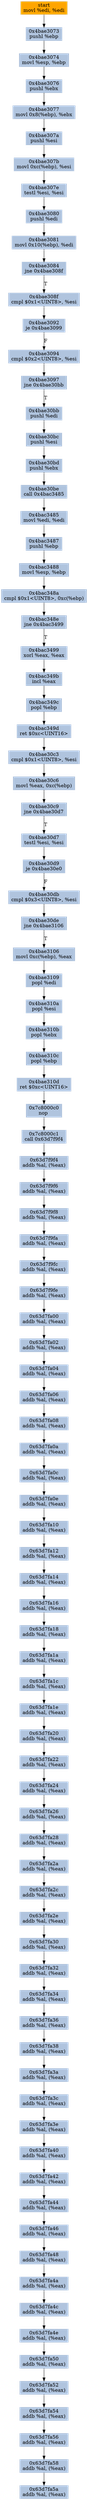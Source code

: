 digraph G {
node[shape=rectangle,style=filled,fillcolor=lightsteelblue,color=lightsteelblue]
bgcolor="transparent"
a0x4bae3071movl_edi_edi[label="start\nmovl %edi, %edi",color="lightgrey",fillcolor="orange"];
a0x4bae3073pushl_ebp[label="0x4bae3073\npushl %ebp"];
a0x4bae3074movl_esp_ebp[label="0x4bae3074\nmovl %esp, %ebp"];
a0x4bae3076pushl_ebx[label="0x4bae3076\npushl %ebx"];
a0x4bae3077movl_0x8ebp__ebx[label="0x4bae3077\nmovl 0x8(%ebp), %ebx"];
a0x4bae307apushl_esi[label="0x4bae307a\npushl %esi"];
a0x4bae307bmovl_0xcebp__esi[label="0x4bae307b\nmovl 0xc(%ebp), %esi"];
a0x4bae307etestl_esi_esi[label="0x4bae307e\ntestl %esi, %esi"];
a0x4bae3080pushl_edi[label="0x4bae3080\npushl %edi"];
a0x4bae3081movl_0x10ebp__edi[label="0x4bae3081\nmovl 0x10(%ebp), %edi"];
a0x4bae3084jne_0x4bae308f[label="0x4bae3084\njne 0x4bae308f"];
a0x4bae308fcmpl_0x1UINT8_esi[label="0x4bae308f\ncmpl $0x1<UINT8>, %esi"];
a0x4bae3092je_0x4bae3099[label="0x4bae3092\nje 0x4bae3099"];
a0x4bae3094cmpl_0x2UINT8_esi[label="0x4bae3094\ncmpl $0x2<UINT8>, %esi"];
a0x4bae3097jne_0x4bae30bb[label="0x4bae3097\njne 0x4bae30bb"];
a0x4bae30bbpushl_edi[label="0x4bae30bb\npushl %edi"];
a0x4bae30bcpushl_esi[label="0x4bae30bc\npushl %esi"];
a0x4bae30bdpushl_ebx[label="0x4bae30bd\npushl %ebx"];
a0x4bae30becall_0x4bac3485[label="0x4bae30be\ncall 0x4bac3485"];
a0x4bac3485movl_edi_edi[label="0x4bac3485\nmovl %edi, %edi"];
a0x4bac3487pushl_ebp[label="0x4bac3487\npushl %ebp"];
a0x4bac3488movl_esp_ebp[label="0x4bac3488\nmovl %esp, %ebp"];
a0x4bac348acmpl_0x1UINT8_0xcebp_[label="0x4bac348a\ncmpl $0x1<UINT8>, 0xc(%ebp)"];
a0x4bac348ejne_0x4bac3499[label="0x4bac348e\njne 0x4bac3499"];
a0x4bac3499xorl_eax_eax[label="0x4bac3499\nxorl %eax, %eax"];
a0x4bac349bincl_eax[label="0x4bac349b\nincl %eax"];
a0x4bac349cpopl_ebp[label="0x4bac349c\npopl %ebp"];
a0x4bac349dret_0xcUINT16[label="0x4bac349d\nret $0xc<UINT16>"];
a0x4bae30c3cmpl_0x1UINT8_esi[label="0x4bae30c3\ncmpl $0x1<UINT8>, %esi"];
a0x4bae30c6movl_eax_0xcebp_[label="0x4bae30c6\nmovl %eax, 0xc(%ebp)"];
a0x4bae30c9jne_0x4bae30d7[label="0x4bae30c9\njne 0x4bae30d7"];
a0x4bae30d7testl_esi_esi[label="0x4bae30d7\ntestl %esi, %esi"];
a0x4bae30d9je_0x4bae30e0[label="0x4bae30d9\nje 0x4bae30e0"];
a0x4bae30dbcmpl_0x3UINT8_esi[label="0x4bae30db\ncmpl $0x3<UINT8>, %esi"];
a0x4bae30dejne_0x4bae3106[label="0x4bae30de\njne 0x4bae3106"];
a0x4bae3106movl_0xcebp__eax[label="0x4bae3106\nmovl 0xc(%ebp), %eax"];
a0x4bae3109popl_edi[label="0x4bae3109\npopl %edi"];
a0x4bae310apopl_esi[label="0x4bae310a\npopl %esi"];
a0x4bae310bpopl_ebx[label="0x4bae310b\npopl %ebx"];
a0x4bae310cpopl_ebp[label="0x4bae310c\npopl %ebp"];
a0x4bae310dret_0xcUINT16[label="0x4bae310d\nret $0xc<UINT16>"];
a0x7c8000c0nop_[label="0x7c8000c0\nnop "];
a0x7c8000c1call_0x63d7f9f4[label="0x7c8000c1\ncall 0x63d7f9f4"];
a0x63d7f9f4addb_al_eax_[label="0x63d7f9f4\naddb %al, (%eax)"];
a0x63d7f9f6addb_al_eax_[label="0x63d7f9f6\naddb %al, (%eax)"];
a0x63d7f9f8addb_al_eax_[label="0x63d7f9f8\naddb %al, (%eax)"];
a0x63d7f9faaddb_al_eax_[label="0x63d7f9fa\naddb %al, (%eax)"];
a0x63d7f9fcaddb_al_eax_[label="0x63d7f9fc\naddb %al, (%eax)"];
a0x63d7f9feaddb_al_eax_[label="0x63d7f9fe\naddb %al, (%eax)"];
a0x63d7fa00addb_al_eax_[label="0x63d7fa00\naddb %al, (%eax)"];
a0x63d7fa02addb_al_eax_[label="0x63d7fa02\naddb %al, (%eax)"];
a0x63d7fa04addb_al_eax_[label="0x63d7fa04\naddb %al, (%eax)"];
a0x63d7fa06addb_al_eax_[label="0x63d7fa06\naddb %al, (%eax)"];
a0x63d7fa08addb_al_eax_[label="0x63d7fa08\naddb %al, (%eax)"];
a0x63d7fa0aaddb_al_eax_[label="0x63d7fa0a\naddb %al, (%eax)"];
a0x63d7fa0caddb_al_eax_[label="0x63d7fa0c\naddb %al, (%eax)"];
a0x63d7fa0eaddb_al_eax_[label="0x63d7fa0e\naddb %al, (%eax)"];
a0x63d7fa10addb_al_eax_[label="0x63d7fa10\naddb %al, (%eax)"];
a0x63d7fa12addb_al_eax_[label="0x63d7fa12\naddb %al, (%eax)"];
a0x63d7fa14addb_al_eax_[label="0x63d7fa14\naddb %al, (%eax)"];
a0x63d7fa16addb_al_eax_[label="0x63d7fa16\naddb %al, (%eax)"];
a0x63d7fa18addb_al_eax_[label="0x63d7fa18\naddb %al, (%eax)"];
a0x63d7fa1aaddb_al_eax_[label="0x63d7fa1a\naddb %al, (%eax)"];
a0x63d7fa1caddb_al_eax_[label="0x63d7fa1c\naddb %al, (%eax)"];
a0x63d7fa1eaddb_al_eax_[label="0x63d7fa1e\naddb %al, (%eax)"];
a0x63d7fa20addb_al_eax_[label="0x63d7fa20\naddb %al, (%eax)"];
a0x63d7fa22addb_al_eax_[label="0x63d7fa22\naddb %al, (%eax)"];
a0x63d7fa24addb_al_eax_[label="0x63d7fa24\naddb %al, (%eax)"];
a0x63d7fa26addb_al_eax_[label="0x63d7fa26\naddb %al, (%eax)"];
a0x63d7fa28addb_al_eax_[label="0x63d7fa28\naddb %al, (%eax)"];
a0x63d7fa2aaddb_al_eax_[label="0x63d7fa2a\naddb %al, (%eax)"];
a0x63d7fa2caddb_al_eax_[label="0x63d7fa2c\naddb %al, (%eax)"];
a0x63d7fa2eaddb_al_eax_[label="0x63d7fa2e\naddb %al, (%eax)"];
a0x63d7fa30addb_al_eax_[label="0x63d7fa30\naddb %al, (%eax)"];
a0x63d7fa32addb_al_eax_[label="0x63d7fa32\naddb %al, (%eax)"];
a0x63d7fa34addb_al_eax_[label="0x63d7fa34\naddb %al, (%eax)"];
a0x63d7fa36addb_al_eax_[label="0x63d7fa36\naddb %al, (%eax)"];
a0x63d7fa38addb_al_eax_[label="0x63d7fa38\naddb %al, (%eax)"];
a0x63d7fa3aaddb_al_eax_[label="0x63d7fa3a\naddb %al, (%eax)"];
a0x63d7fa3caddb_al_eax_[label="0x63d7fa3c\naddb %al, (%eax)"];
a0x63d7fa3eaddb_al_eax_[label="0x63d7fa3e\naddb %al, (%eax)"];
a0x63d7fa40addb_al_eax_[label="0x63d7fa40\naddb %al, (%eax)"];
a0x63d7fa42addb_al_eax_[label="0x63d7fa42\naddb %al, (%eax)"];
a0x63d7fa44addb_al_eax_[label="0x63d7fa44\naddb %al, (%eax)"];
a0x63d7fa46addb_al_eax_[label="0x63d7fa46\naddb %al, (%eax)"];
a0x63d7fa48addb_al_eax_[label="0x63d7fa48\naddb %al, (%eax)"];
a0x63d7fa4aaddb_al_eax_[label="0x63d7fa4a\naddb %al, (%eax)"];
a0x63d7fa4caddb_al_eax_[label="0x63d7fa4c\naddb %al, (%eax)"];
a0x63d7fa4eaddb_al_eax_[label="0x63d7fa4e\naddb %al, (%eax)"];
a0x63d7fa50addb_al_eax_[label="0x63d7fa50\naddb %al, (%eax)"];
a0x63d7fa52addb_al_eax_[label="0x63d7fa52\naddb %al, (%eax)"];
a0x63d7fa54addb_al_eax_[label="0x63d7fa54\naddb %al, (%eax)"];
a0x63d7fa56addb_al_eax_[label="0x63d7fa56\naddb %al, (%eax)"];
a0x63d7fa58addb_al_eax_[label="0x63d7fa58\naddb %al, (%eax)"];
a0x63d7fa5aaddb_al_eax_[label="0x63d7fa5a\naddb %al, (%eax)"];
a0x4bae3071movl_edi_edi -> a0x4bae3073pushl_ebp [color="#000000"];
a0x4bae3073pushl_ebp -> a0x4bae3074movl_esp_ebp [color="#000000"];
a0x4bae3074movl_esp_ebp -> a0x4bae3076pushl_ebx [color="#000000"];
a0x4bae3076pushl_ebx -> a0x4bae3077movl_0x8ebp__ebx [color="#000000"];
a0x4bae3077movl_0x8ebp__ebx -> a0x4bae307apushl_esi [color="#000000"];
a0x4bae307apushl_esi -> a0x4bae307bmovl_0xcebp__esi [color="#000000"];
a0x4bae307bmovl_0xcebp__esi -> a0x4bae307etestl_esi_esi [color="#000000"];
a0x4bae307etestl_esi_esi -> a0x4bae3080pushl_edi [color="#000000"];
a0x4bae3080pushl_edi -> a0x4bae3081movl_0x10ebp__edi [color="#000000"];
a0x4bae3081movl_0x10ebp__edi -> a0x4bae3084jne_0x4bae308f [color="#000000"];
a0x4bae3084jne_0x4bae308f -> a0x4bae308fcmpl_0x1UINT8_esi [color="#000000",label="T"];
a0x4bae308fcmpl_0x1UINT8_esi -> a0x4bae3092je_0x4bae3099 [color="#000000"];
a0x4bae3092je_0x4bae3099 -> a0x4bae3094cmpl_0x2UINT8_esi [color="#000000",label="F"];
a0x4bae3094cmpl_0x2UINT8_esi -> a0x4bae3097jne_0x4bae30bb [color="#000000"];
a0x4bae3097jne_0x4bae30bb -> a0x4bae30bbpushl_edi [color="#000000",label="T"];
a0x4bae30bbpushl_edi -> a0x4bae30bcpushl_esi [color="#000000"];
a0x4bae30bcpushl_esi -> a0x4bae30bdpushl_ebx [color="#000000"];
a0x4bae30bdpushl_ebx -> a0x4bae30becall_0x4bac3485 [color="#000000"];
a0x4bae30becall_0x4bac3485 -> a0x4bac3485movl_edi_edi [color="#000000"];
a0x4bac3485movl_edi_edi -> a0x4bac3487pushl_ebp [color="#000000"];
a0x4bac3487pushl_ebp -> a0x4bac3488movl_esp_ebp [color="#000000"];
a0x4bac3488movl_esp_ebp -> a0x4bac348acmpl_0x1UINT8_0xcebp_ [color="#000000"];
a0x4bac348acmpl_0x1UINT8_0xcebp_ -> a0x4bac348ejne_0x4bac3499 [color="#000000"];
a0x4bac348ejne_0x4bac3499 -> a0x4bac3499xorl_eax_eax [color="#000000",label="T"];
a0x4bac3499xorl_eax_eax -> a0x4bac349bincl_eax [color="#000000"];
a0x4bac349bincl_eax -> a0x4bac349cpopl_ebp [color="#000000"];
a0x4bac349cpopl_ebp -> a0x4bac349dret_0xcUINT16 [color="#000000"];
a0x4bac349dret_0xcUINT16 -> a0x4bae30c3cmpl_0x1UINT8_esi [color="#000000"];
a0x4bae30c3cmpl_0x1UINT8_esi -> a0x4bae30c6movl_eax_0xcebp_ [color="#000000"];
a0x4bae30c6movl_eax_0xcebp_ -> a0x4bae30c9jne_0x4bae30d7 [color="#000000"];
a0x4bae30c9jne_0x4bae30d7 -> a0x4bae30d7testl_esi_esi [color="#000000",label="T"];
a0x4bae30d7testl_esi_esi -> a0x4bae30d9je_0x4bae30e0 [color="#000000"];
a0x4bae30d9je_0x4bae30e0 -> a0x4bae30dbcmpl_0x3UINT8_esi [color="#000000",label="F"];
a0x4bae30dbcmpl_0x3UINT8_esi -> a0x4bae30dejne_0x4bae3106 [color="#000000"];
a0x4bae30dejne_0x4bae3106 -> a0x4bae3106movl_0xcebp__eax [color="#000000",label="T"];
a0x4bae3106movl_0xcebp__eax -> a0x4bae3109popl_edi [color="#000000"];
a0x4bae3109popl_edi -> a0x4bae310apopl_esi [color="#000000"];
a0x4bae310apopl_esi -> a0x4bae310bpopl_ebx [color="#000000"];
a0x4bae310bpopl_ebx -> a0x4bae310cpopl_ebp [color="#000000"];
a0x4bae310cpopl_ebp -> a0x4bae310dret_0xcUINT16 [color="#000000"];
a0x4bae310dret_0xcUINT16 -> a0x7c8000c0nop_ [color="#000000"];
a0x7c8000c0nop_ -> a0x7c8000c1call_0x63d7f9f4 [color="#000000"];
a0x7c8000c1call_0x63d7f9f4 -> a0x63d7f9f4addb_al_eax_ [color="#000000"];
a0x63d7f9f4addb_al_eax_ -> a0x63d7f9f6addb_al_eax_ [color="#000000"];
a0x63d7f9f6addb_al_eax_ -> a0x63d7f9f8addb_al_eax_ [color="#000000"];
a0x63d7f9f8addb_al_eax_ -> a0x63d7f9faaddb_al_eax_ [color="#000000"];
a0x63d7f9faaddb_al_eax_ -> a0x63d7f9fcaddb_al_eax_ [color="#000000"];
a0x63d7f9fcaddb_al_eax_ -> a0x63d7f9feaddb_al_eax_ [color="#000000"];
a0x63d7f9feaddb_al_eax_ -> a0x63d7fa00addb_al_eax_ [color="#000000"];
a0x63d7fa00addb_al_eax_ -> a0x63d7fa02addb_al_eax_ [color="#000000"];
a0x63d7fa02addb_al_eax_ -> a0x63d7fa04addb_al_eax_ [color="#000000"];
a0x63d7fa04addb_al_eax_ -> a0x63d7fa06addb_al_eax_ [color="#000000"];
a0x63d7fa06addb_al_eax_ -> a0x63d7fa08addb_al_eax_ [color="#000000"];
a0x63d7fa08addb_al_eax_ -> a0x63d7fa0aaddb_al_eax_ [color="#000000"];
a0x63d7fa0aaddb_al_eax_ -> a0x63d7fa0caddb_al_eax_ [color="#000000"];
a0x63d7fa0caddb_al_eax_ -> a0x63d7fa0eaddb_al_eax_ [color="#000000"];
a0x63d7fa0eaddb_al_eax_ -> a0x63d7fa10addb_al_eax_ [color="#000000"];
a0x63d7fa10addb_al_eax_ -> a0x63d7fa12addb_al_eax_ [color="#000000"];
a0x63d7fa12addb_al_eax_ -> a0x63d7fa14addb_al_eax_ [color="#000000"];
a0x63d7fa14addb_al_eax_ -> a0x63d7fa16addb_al_eax_ [color="#000000"];
a0x63d7fa16addb_al_eax_ -> a0x63d7fa18addb_al_eax_ [color="#000000"];
a0x63d7fa18addb_al_eax_ -> a0x63d7fa1aaddb_al_eax_ [color="#000000"];
a0x63d7fa1aaddb_al_eax_ -> a0x63d7fa1caddb_al_eax_ [color="#000000"];
a0x63d7fa1caddb_al_eax_ -> a0x63d7fa1eaddb_al_eax_ [color="#000000"];
a0x63d7fa1eaddb_al_eax_ -> a0x63d7fa20addb_al_eax_ [color="#000000"];
a0x63d7fa20addb_al_eax_ -> a0x63d7fa22addb_al_eax_ [color="#000000"];
a0x63d7fa22addb_al_eax_ -> a0x63d7fa24addb_al_eax_ [color="#000000"];
a0x63d7fa24addb_al_eax_ -> a0x63d7fa26addb_al_eax_ [color="#000000"];
a0x63d7fa26addb_al_eax_ -> a0x63d7fa28addb_al_eax_ [color="#000000"];
a0x63d7fa28addb_al_eax_ -> a0x63d7fa2aaddb_al_eax_ [color="#000000"];
a0x63d7fa2aaddb_al_eax_ -> a0x63d7fa2caddb_al_eax_ [color="#000000"];
a0x63d7fa2caddb_al_eax_ -> a0x63d7fa2eaddb_al_eax_ [color="#000000"];
a0x63d7fa2eaddb_al_eax_ -> a0x63d7fa30addb_al_eax_ [color="#000000"];
a0x63d7fa30addb_al_eax_ -> a0x63d7fa32addb_al_eax_ [color="#000000"];
a0x63d7fa32addb_al_eax_ -> a0x63d7fa34addb_al_eax_ [color="#000000"];
a0x63d7fa34addb_al_eax_ -> a0x63d7fa36addb_al_eax_ [color="#000000"];
a0x63d7fa36addb_al_eax_ -> a0x63d7fa38addb_al_eax_ [color="#000000"];
a0x63d7fa38addb_al_eax_ -> a0x63d7fa3aaddb_al_eax_ [color="#000000"];
a0x63d7fa3aaddb_al_eax_ -> a0x63d7fa3caddb_al_eax_ [color="#000000"];
a0x63d7fa3caddb_al_eax_ -> a0x63d7fa3eaddb_al_eax_ [color="#000000"];
a0x63d7fa3eaddb_al_eax_ -> a0x63d7fa40addb_al_eax_ [color="#000000"];
a0x63d7fa40addb_al_eax_ -> a0x63d7fa42addb_al_eax_ [color="#000000"];
a0x63d7fa42addb_al_eax_ -> a0x63d7fa44addb_al_eax_ [color="#000000"];
a0x63d7fa44addb_al_eax_ -> a0x63d7fa46addb_al_eax_ [color="#000000"];
a0x63d7fa46addb_al_eax_ -> a0x63d7fa48addb_al_eax_ [color="#000000"];
a0x63d7fa48addb_al_eax_ -> a0x63d7fa4aaddb_al_eax_ [color="#000000"];
a0x63d7fa4aaddb_al_eax_ -> a0x63d7fa4caddb_al_eax_ [color="#000000"];
a0x63d7fa4caddb_al_eax_ -> a0x63d7fa4eaddb_al_eax_ [color="#000000"];
a0x63d7fa4eaddb_al_eax_ -> a0x63d7fa50addb_al_eax_ [color="#000000"];
a0x63d7fa50addb_al_eax_ -> a0x63d7fa52addb_al_eax_ [color="#000000"];
a0x63d7fa52addb_al_eax_ -> a0x63d7fa54addb_al_eax_ [color="#000000"];
a0x63d7fa54addb_al_eax_ -> a0x63d7fa56addb_al_eax_ [color="#000000"];
a0x63d7fa56addb_al_eax_ -> a0x63d7fa58addb_al_eax_ [color="#000000"];
a0x63d7fa58addb_al_eax_ -> a0x63d7fa5aaddb_al_eax_ [color="#000000"];
}
